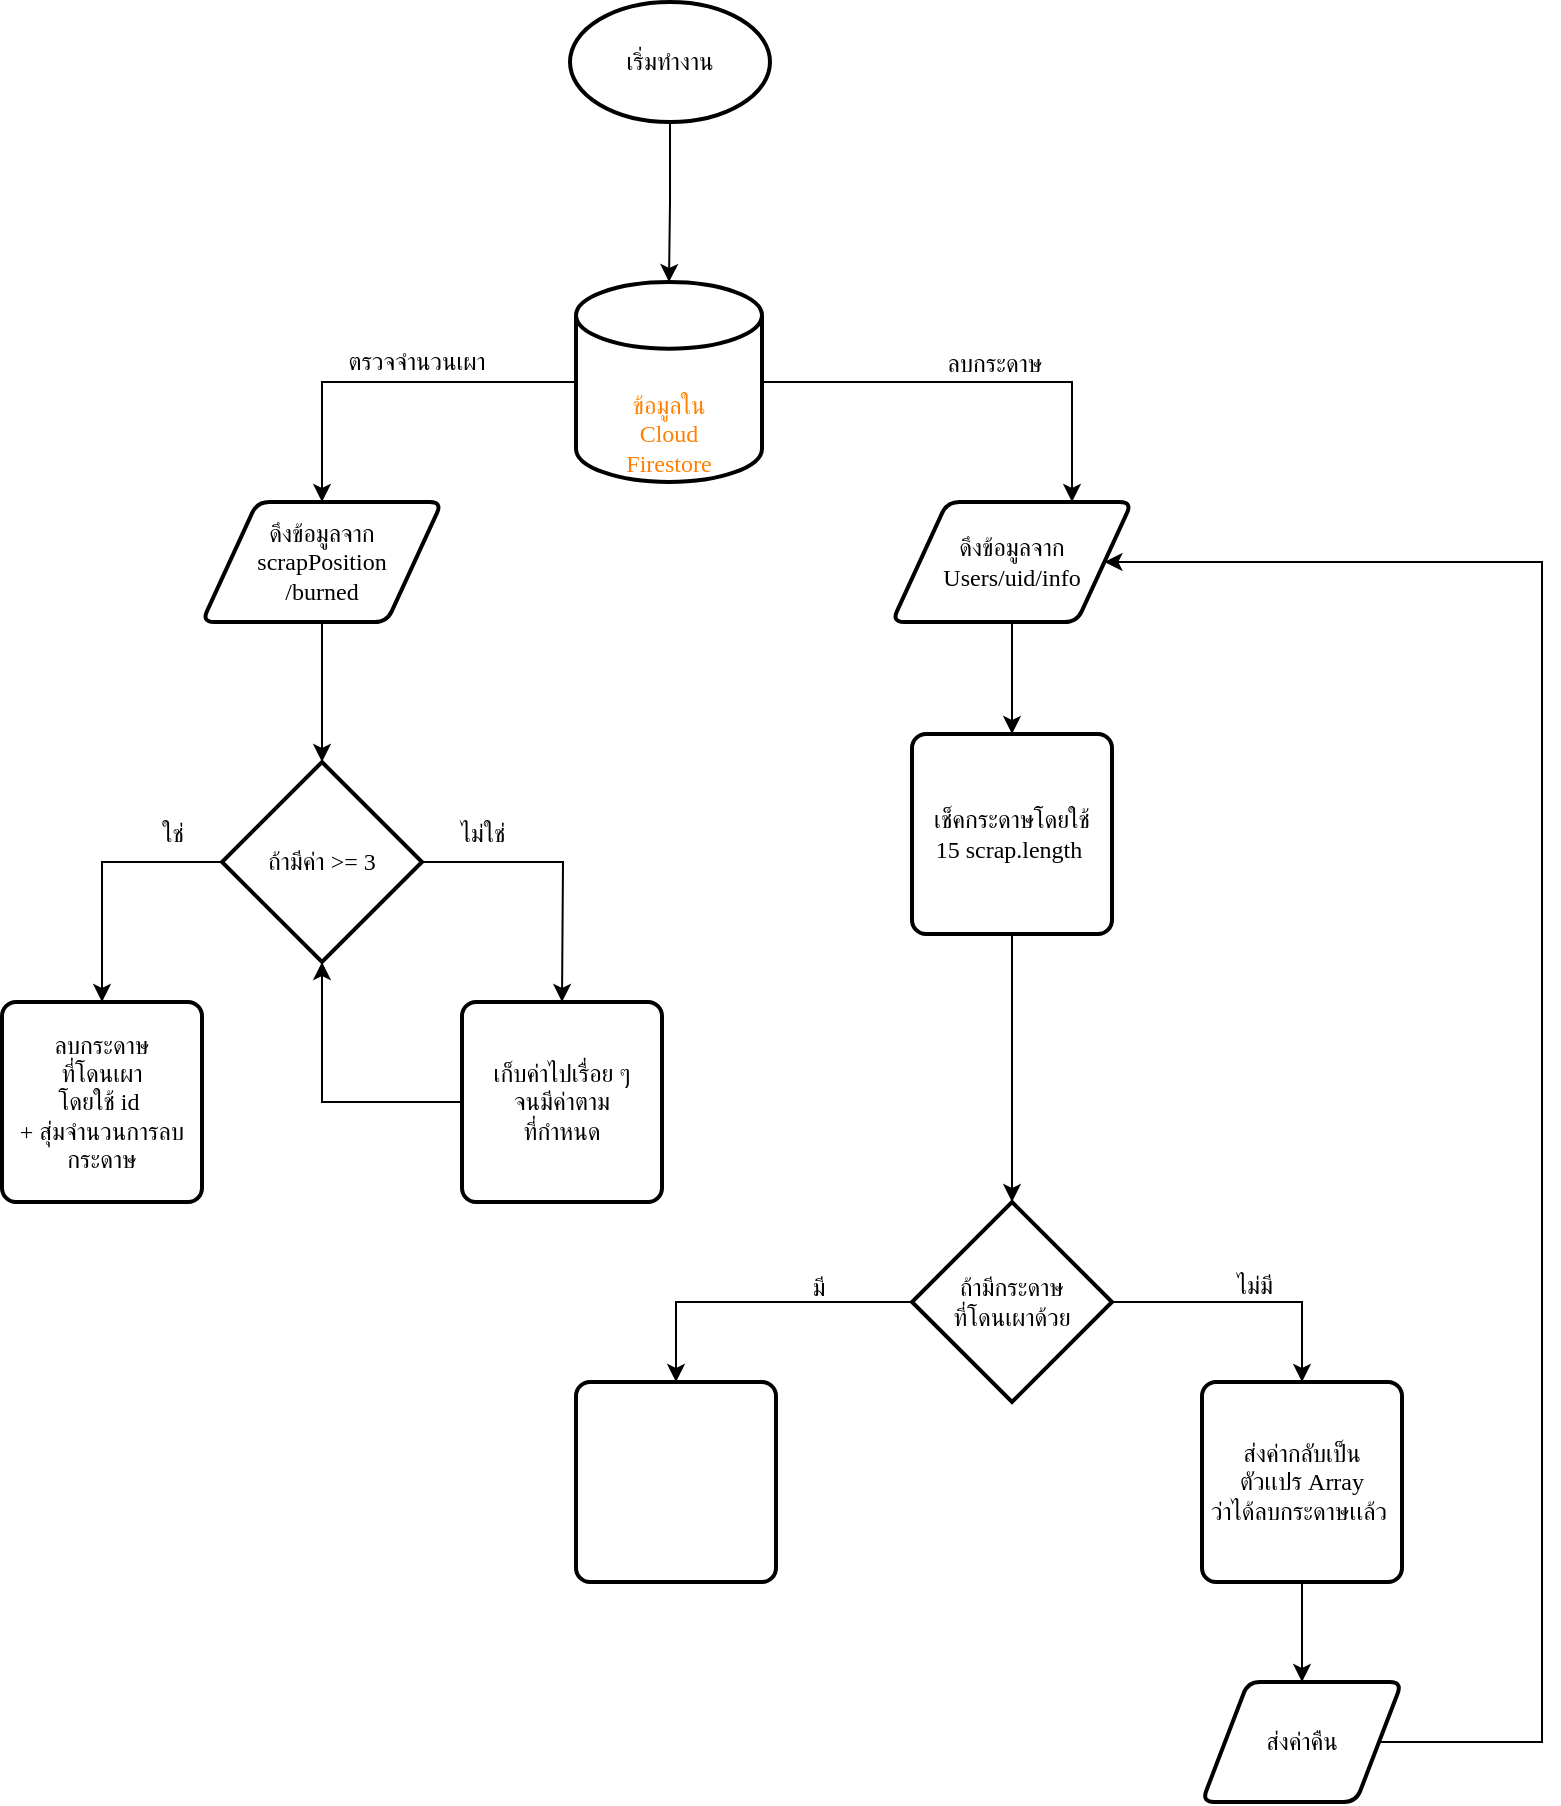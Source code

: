 <mxfile version="12.8.4" type="github">
  <diagram id="TDsaU01vD9iEz750RFAm" name="Page-1">
    <mxGraphModel dx="1240" dy="703" grid="1" gridSize="10" guides="1" tooltips="1" connect="1" arrows="1" fold="1" page="1" pageScale="1" pageWidth="1169" pageHeight="1654" math="0" shadow="0" extFonts="Kanit^https://fonts.googleapis.com/css?family=Kanit">
      <root>
        <mxCell id="0" />
        <mxCell id="1" parent="0" />
        <mxCell id="GEMU3bLkqiKZxPkndOhE-13" style="edgeStyle=orthogonalEdgeStyle;rounded=0;orthogonalLoop=1;jettySize=auto;html=1;entryX=0.5;entryY=0;entryDx=0;entryDy=0;entryPerimeter=0;" edge="1" parent="1" source="J_06DVWpJRrBW9wdnmQ_-1" target="GEMU3bLkqiKZxPkndOhE-12">
          <mxGeometry relative="1" as="geometry" />
        </mxCell>
        <mxCell id="J_06DVWpJRrBW9wdnmQ_-1" value="เริ่มทำงาน" style="strokeWidth=2;html=1;shape=mxgraph.flowchart.start_1;whiteSpace=wrap;fontFamily=Kanit;FType=g;" parent="1" vertex="1">
          <mxGeometry x="364" y="40" width="100" height="60" as="geometry" />
        </mxCell>
        <mxCell id="GEMU3bLkqiKZxPkndOhE-18" style="edgeStyle=orthogonalEdgeStyle;rounded=0;orthogonalLoop=1;jettySize=auto;html=1;exitX=0.5;exitY=1;exitDx=0;exitDy=0;entryX=0.5;entryY=0;entryDx=0;entryDy=0;entryPerimeter=0;" edge="1" parent="1" source="GEMU3bLkqiKZxPkndOhE-10" target="GEMU3bLkqiKZxPkndOhE-17">
          <mxGeometry relative="1" as="geometry" />
        </mxCell>
        <mxCell id="GEMU3bLkqiKZxPkndOhE-10" value="&lt;font face=&quot;Kanit&quot;&gt;ดึงข้อมูลจาก&lt;br&gt;scrapPosition&lt;br&gt;/burned&lt;br&gt;&lt;/font&gt;" style="shape=parallelogram;html=1;strokeWidth=2;perimeter=parallelogramPerimeter;whiteSpace=wrap;rounded=1;arcSize=12;size=0.23;" vertex="1" parent="1">
          <mxGeometry x="180" y="290" width="120" height="60" as="geometry" />
        </mxCell>
        <mxCell id="GEMU3bLkqiKZxPkndOhE-14" style="edgeStyle=orthogonalEdgeStyle;rounded=0;orthogonalLoop=1;jettySize=auto;html=1;entryX=0.5;entryY=0;entryDx=0;entryDy=0;" edge="1" parent="1" source="GEMU3bLkqiKZxPkndOhE-12" target="GEMU3bLkqiKZxPkndOhE-10">
          <mxGeometry relative="1" as="geometry" />
        </mxCell>
        <mxCell id="GEMU3bLkqiKZxPkndOhE-28" style="edgeStyle=orthogonalEdgeStyle;rounded=0;orthogonalLoop=1;jettySize=auto;html=1;exitX=1;exitY=0.5;exitDx=0;exitDy=0;exitPerimeter=0;entryX=0.75;entryY=0;entryDx=0;entryDy=0;fontFamily=Kanit;" edge="1" parent="1" source="GEMU3bLkqiKZxPkndOhE-12" target="GEMU3bLkqiKZxPkndOhE-26">
          <mxGeometry relative="1" as="geometry" />
        </mxCell>
        <mxCell id="GEMU3bLkqiKZxPkndOhE-12" value="&lt;font face=&quot;Kanit&quot; color=&quot;#ff8000&quot;&gt;ข้อมูลใน&lt;br&gt;Cloud&lt;br&gt;Firestore&lt;br&gt;&lt;/font&gt;" style="strokeWidth=2;html=1;shape=mxgraph.flowchart.database;whiteSpace=wrap;verticalAlign=bottom;textDirection=ltr;horizontal=1;" vertex="1" parent="1">
          <mxGeometry x="367" y="180" width="93" height="100" as="geometry" />
        </mxCell>
        <mxCell id="GEMU3bLkqiKZxPkndOhE-20" style="edgeStyle=orthogonalEdgeStyle;rounded=0;orthogonalLoop=1;jettySize=auto;html=1;exitX=0;exitY=0.5;exitDx=0;exitDy=0;exitPerimeter=0;entryX=0.5;entryY=0;entryDx=0;entryDy=0;fontFamily=Kanit;" edge="1" parent="1" source="GEMU3bLkqiKZxPkndOhE-17" target="GEMU3bLkqiKZxPkndOhE-19">
          <mxGeometry relative="1" as="geometry" />
        </mxCell>
        <mxCell id="GEMU3bLkqiKZxPkndOhE-22" style="edgeStyle=orthogonalEdgeStyle;rounded=0;orthogonalLoop=1;jettySize=auto;html=1;exitX=1;exitY=0.5;exitDx=0;exitDy=0;exitPerimeter=0;fontFamily=Kanit;" edge="1" parent="1" source="GEMU3bLkqiKZxPkndOhE-17">
          <mxGeometry relative="1" as="geometry">
            <mxPoint x="360" y="540" as="targetPoint" />
          </mxGeometry>
        </mxCell>
        <mxCell id="GEMU3bLkqiKZxPkndOhE-17" value="ถ้ามีค่า &amp;gt;= 3" style="strokeWidth=2;html=1;shape=mxgraph.flowchart.decision;whiteSpace=wrap;fontFamily=Kanit;" vertex="1" parent="1">
          <mxGeometry x="190" y="420" width="100" height="100" as="geometry" />
        </mxCell>
        <mxCell id="GEMU3bLkqiKZxPkndOhE-19" value="ลบกระดาษ&lt;br&gt;ที่โดนเผา&lt;br&gt;โดยใช้ id&amp;nbsp;&lt;br&gt;+ สุ่มจำนวนการลบกระดาษ" style="rounded=1;whiteSpace=wrap;html=1;absoluteArcSize=1;arcSize=14;strokeWidth=2;fontFamily=Kanit;" vertex="1" parent="1">
          <mxGeometry x="80" y="540" width="100" height="100" as="geometry" />
        </mxCell>
        <mxCell id="GEMU3bLkqiKZxPkndOhE-21" value="ใช่" style="text;html=1;align=center;verticalAlign=middle;resizable=0;points=[];autosize=1;fontFamily=Kanit;" vertex="1" parent="1">
          <mxGeometry x="150" y="446" width="30" height="20" as="geometry" />
        </mxCell>
        <mxCell id="GEMU3bLkqiKZxPkndOhE-25" style="edgeStyle=orthogonalEdgeStyle;rounded=0;orthogonalLoop=1;jettySize=auto;html=1;entryX=0.5;entryY=1;entryDx=0;entryDy=0;entryPerimeter=0;fontFamily=Kanit;" edge="1" parent="1" source="GEMU3bLkqiKZxPkndOhE-23" target="GEMU3bLkqiKZxPkndOhE-17">
          <mxGeometry relative="1" as="geometry" />
        </mxCell>
        <mxCell id="GEMU3bLkqiKZxPkndOhE-23" value="เก็บค่าไปเรื่อย ๆ&lt;br&gt;จนมีค่าตาม&lt;br&gt;ที่กำหนด" style="rounded=1;whiteSpace=wrap;html=1;absoluteArcSize=1;arcSize=14;strokeWidth=2;fontFamily=Kanit;" vertex="1" parent="1">
          <mxGeometry x="310" y="540" width="100" height="100" as="geometry" />
        </mxCell>
        <mxCell id="GEMU3bLkqiKZxPkndOhE-24" value="ไม่ใช่" style="text;html=1;align=center;verticalAlign=middle;resizable=0;points=[];autosize=1;fontFamily=Kanit;" vertex="1" parent="1">
          <mxGeometry x="300" y="446" width="40" height="20" as="geometry" />
        </mxCell>
        <mxCell id="GEMU3bLkqiKZxPkndOhE-32" style="edgeStyle=orthogonalEdgeStyle;rounded=0;orthogonalLoop=1;jettySize=auto;html=1;exitX=0.5;exitY=1;exitDx=0;exitDy=0;entryX=0.5;entryY=0;entryDx=0;entryDy=0;fontFamily=Kanit;" edge="1" parent="1" source="GEMU3bLkqiKZxPkndOhE-26" target="GEMU3bLkqiKZxPkndOhE-31">
          <mxGeometry relative="1" as="geometry" />
        </mxCell>
        <mxCell id="GEMU3bLkqiKZxPkndOhE-26" value="&lt;font face=&quot;Kanit&quot;&gt;ดึงข้อมูลจาก&lt;br&gt;Users/uid/info&lt;br&gt;&lt;/font&gt;" style="shape=parallelogram;html=1;strokeWidth=2;perimeter=parallelogramPerimeter;whiteSpace=wrap;rounded=1;arcSize=12;size=0.23;" vertex="1" parent="1">
          <mxGeometry x="525" y="290" width="120" height="60" as="geometry" />
        </mxCell>
        <mxCell id="GEMU3bLkqiKZxPkndOhE-34" style="edgeStyle=orthogonalEdgeStyle;rounded=0;orthogonalLoop=1;jettySize=auto;html=1;exitX=0.5;exitY=1;exitDx=0;exitDy=0;entryX=0.5;entryY=0;entryDx=0;entryDy=0;entryPerimeter=0;fontFamily=Kanit;" edge="1" parent="1" source="GEMU3bLkqiKZxPkndOhE-31" target="GEMU3bLkqiKZxPkndOhE-33">
          <mxGeometry relative="1" as="geometry" />
        </mxCell>
        <mxCell id="GEMU3bLkqiKZxPkndOhE-31" value="เช็คกระดาษโดยใช้&lt;br&gt;15 scrap.length&amp;nbsp;" style="rounded=1;whiteSpace=wrap;html=1;absoluteArcSize=1;arcSize=14;strokeWidth=2;fontFamily=Kanit;" vertex="1" parent="1">
          <mxGeometry x="535" y="406" width="100" height="100" as="geometry" />
        </mxCell>
        <mxCell id="GEMU3bLkqiKZxPkndOhE-37" style="edgeStyle=orthogonalEdgeStyle;rounded=0;orthogonalLoop=1;jettySize=auto;html=1;exitX=0;exitY=0.5;exitDx=0;exitDy=0;exitPerimeter=0;fontFamily=Kanit;entryX=0.5;entryY=0;entryDx=0;entryDy=0;" edge="1" parent="1" source="GEMU3bLkqiKZxPkndOhE-33" target="GEMU3bLkqiKZxPkndOhE-49">
          <mxGeometry relative="1" as="geometry">
            <mxPoint x="410" y="690" as="targetPoint" />
          </mxGeometry>
        </mxCell>
        <mxCell id="GEMU3bLkqiKZxPkndOhE-43" style="edgeStyle=orthogonalEdgeStyle;rounded=0;orthogonalLoop=1;jettySize=auto;html=1;exitX=1;exitY=0.5;exitDx=0;exitDy=0;exitPerimeter=0;entryX=0.5;entryY=0;entryDx=0;entryDy=0;fontFamily=Kanit;" edge="1" parent="1" source="GEMU3bLkqiKZxPkndOhE-33" target="GEMU3bLkqiKZxPkndOhE-42">
          <mxGeometry relative="1" as="geometry" />
        </mxCell>
        <mxCell id="GEMU3bLkqiKZxPkndOhE-33" value="ถ้ามีกระดาษ&lt;br&gt;ที่โดนเผาด้วย" style="strokeWidth=2;html=1;shape=mxgraph.flowchart.decision;whiteSpace=wrap;fontFamily=Kanit;" vertex="1" parent="1">
          <mxGeometry x="535" y="640" width="100" height="100" as="geometry" />
        </mxCell>
        <mxCell id="GEMU3bLkqiKZxPkndOhE-35" value="ตรวจจำนวนเผา" style="text;html=1;align=center;verticalAlign=middle;resizable=0;points=[];autosize=1;fontFamily=Kanit;" vertex="1" parent="1">
          <mxGeometry x="242" y="210" width="90" height="20" as="geometry" />
        </mxCell>
        <mxCell id="GEMU3bLkqiKZxPkndOhE-36" value="ลบกระดาษ" style="text;html=1;align=center;verticalAlign=middle;resizable=0;points=[];autosize=1;fontFamily=Kanit;" vertex="1" parent="1">
          <mxGeometry x="541" y="211" width="70" height="20" as="geometry" />
        </mxCell>
        <mxCell id="GEMU3bLkqiKZxPkndOhE-39" value="มี" style="text;html=1;align=center;verticalAlign=middle;resizable=0;points=[];autosize=1;fontFamily=Kanit;" vertex="1" parent="1">
          <mxGeometry x="478" y="673" width="20" height="20" as="geometry" />
        </mxCell>
        <mxCell id="GEMU3bLkqiKZxPkndOhE-40" value="ไม่มี" style="text;html=1;align=center;verticalAlign=middle;resizable=0;points=[];autosize=1;fontFamily=Kanit;" vertex="1" parent="1">
          <mxGeometry x="691" y="672" width="30" height="20" as="geometry" />
        </mxCell>
        <mxCell id="GEMU3bLkqiKZxPkndOhE-45" style="edgeStyle=orthogonalEdgeStyle;rounded=0;orthogonalLoop=1;jettySize=auto;html=1;exitX=0.5;exitY=1;exitDx=0;exitDy=0;entryX=0.5;entryY=0;entryDx=0;entryDy=0;fontFamily=Kanit;" edge="1" parent="1" source="GEMU3bLkqiKZxPkndOhE-42" target="GEMU3bLkqiKZxPkndOhE-44">
          <mxGeometry relative="1" as="geometry" />
        </mxCell>
        <mxCell id="GEMU3bLkqiKZxPkndOhE-42" value="ส่งค่ากลับเป็น&lt;br&gt;ตัวเเปร Array&lt;br&gt;ว่าได้ลบกระดาษเเล้ว&amp;nbsp;" style="rounded=1;whiteSpace=wrap;html=1;absoluteArcSize=1;arcSize=14;strokeWidth=2;fontFamily=Kanit;" vertex="1" parent="1">
          <mxGeometry x="680" y="730" width="100" height="100" as="geometry" />
        </mxCell>
        <mxCell id="GEMU3bLkqiKZxPkndOhE-47" style="edgeStyle=orthogonalEdgeStyle;rounded=0;orthogonalLoop=1;jettySize=auto;html=1;exitX=1;exitY=0.5;exitDx=0;exitDy=0;fontFamily=Kanit;entryX=1;entryY=0.5;entryDx=0;entryDy=0;" edge="1" parent="1" source="GEMU3bLkqiKZxPkndOhE-44" target="GEMU3bLkqiKZxPkndOhE-26">
          <mxGeometry relative="1" as="geometry">
            <mxPoint x="840" y="330" as="targetPoint" />
            <Array as="points">
              <mxPoint x="850" y="910" />
              <mxPoint x="850" y="320" />
            </Array>
          </mxGeometry>
        </mxCell>
        <mxCell id="GEMU3bLkqiKZxPkndOhE-44" value="ส่งค่าคืน" style="shape=parallelogram;html=1;strokeWidth=2;perimeter=parallelogramPerimeter;whiteSpace=wrap;rounded=1;arcSize=12;size=0.23;fontFamily=Kanit;" vertex="1" parent="1">
          <mxGeometry x="680" y="880" width="100" height="60" as="geometry" />
        </mxCell>
        <mxCell id="GEMU3bLkqiKZxPkndOhE-49" value="" style="rounded=1;whiteSpace=wrap;html=1;absoluteArcSize=1;arcSize=14;strokeWidth=2;fontFamily=Kanit;" vertex="1" parent="1">
          <mxGeometry x="367" y="730" width="100" height="100" as="geometry" />
        </mxCell>
      </root>
    </mxGraphModel>
  </diagram>
</mxfile>
